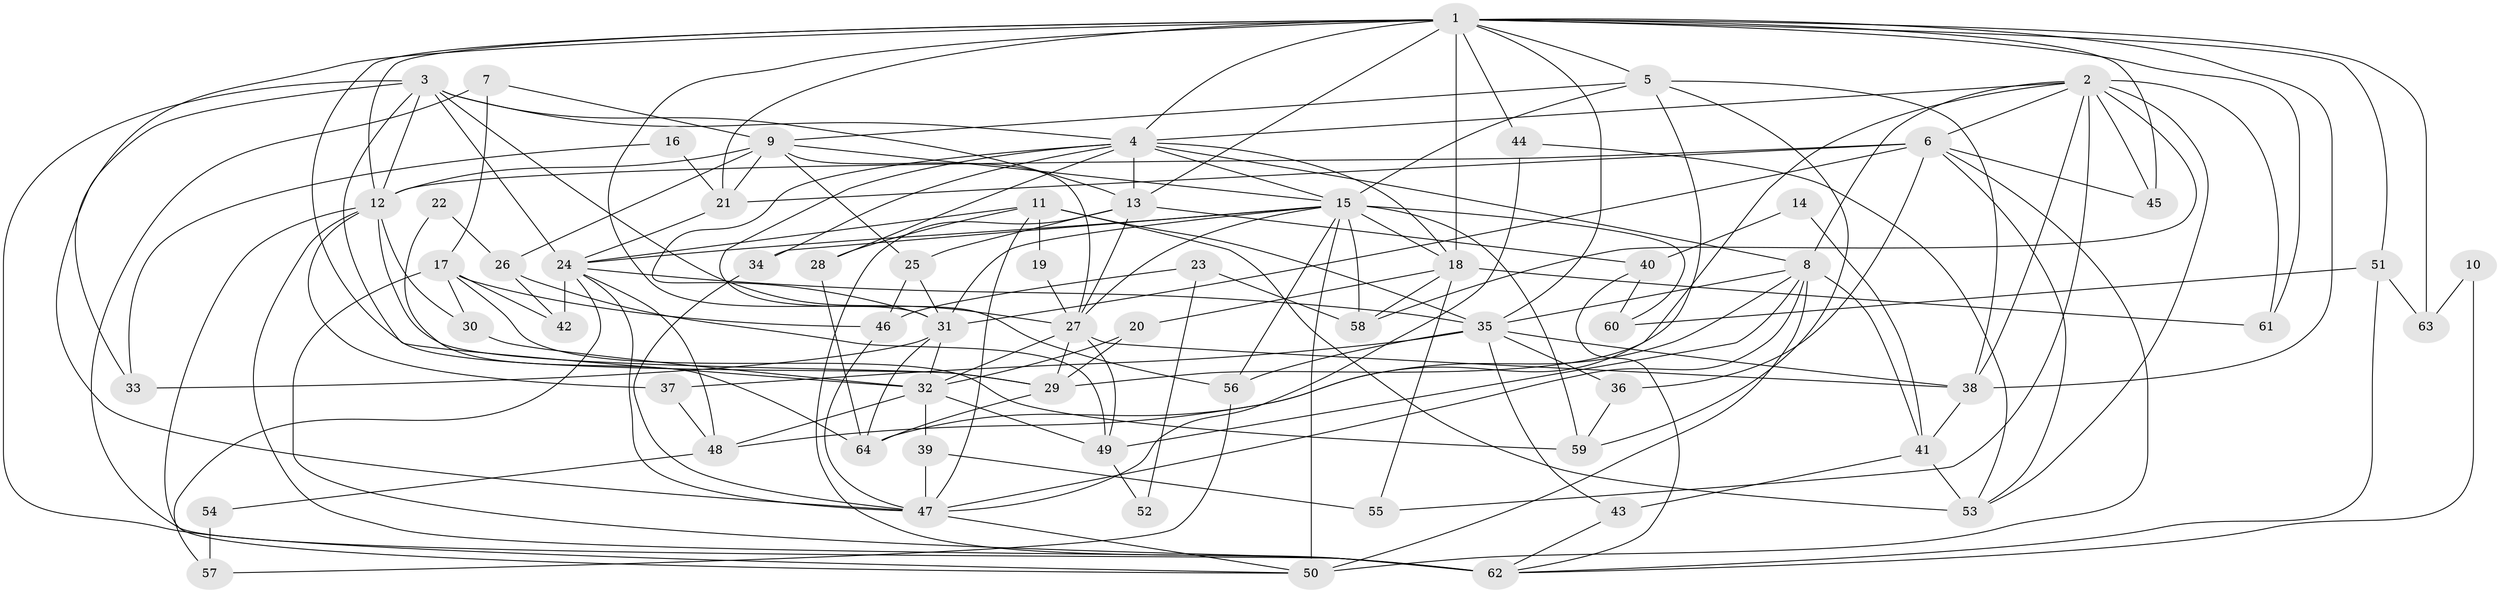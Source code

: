 // original degree distribution, {4: 0.2677165354330709, 3: 0.2992125984251969, 6: 0.11811023622047244, 2: 0.11811023622047244, 7: 0.023622047244094488, 5: 0.15748031496062992, 9: 0.007874015748031496, 8: 0.007874015748031496}
// Generated by graph-tools (version 1.1) at 2025/35/03/09/25 02:35:54]
// undirected, 64 vertices, 167 edges
graph export_dot {
graph [start="1"]
  node [color=gray90,style=filled];
  1;
  2;
  3;
  4;
  5;
  6;
  7;
  8;
  9;
  10;
  11;
  12;
  13;
  14;
  15;
  16;
  17;
  18;
  19;
  20;
  21;
  22;
  23;
  24;
  25;
  26;
  27;
  28;
  29;
  30;
  31;
  32;
  33;
  34;
  35;
  36;
  37;
  38;
  39;
  40;
  41;
  42;
  43;
  44;
  45;
  46;
  47;
  48;
  49;
  50;
  51;
  52;
  53;
  54;
  55;
  56;
  57;
  58;
  59;
  60;
  61;
  62;
  63;
  64;
  1 -- 4 [weight=1.0];
  1 -- 5 [weight=1.0];
  1 -- 12 [weight=1.0];
  1 -- 13 [weight=1.0];
  1 -- 18 [weight=2.0];
  1 -- 21 [weight=1.0];
  1 -- 29 [weight=1.0];
  1 -- 31 [weight=2.0];
  1 -- 33 [weight=1.0];
  1 -- 35 [weight=1.0];
  1 -- 38 [weight=1.0];
  1 -- 44 [weight=2.0];
  1 -- 45 [weight=1.0];
  1 -- 51 [weight=1.0];
  1 -- 61 [weight=1.0];
  1 -- 63 [weight=1.0];
  2 -- 4 [weight=1.0];
  2 -- 6 [weight=2.0];
  2 -- 8 [weight=1.0];
  2 -- 29 [weight=1.0];
  2 -- 38 [weight=1.0];
  2 -- 45 [weight=1.0];
  2 -- 53 [weight=1.0];
  2 -- 55 [weight=1.0];
  2 -- 58 [weight=2.0];
  2 -- 61 [weight=1.0];
  3 -- 4 [weight=1.0];
  3 -- 12 [weight=1.0];
  3 -- 13 [weight=1.0];
  3 -- 24 [weight=1.0];
  3 -- 27 [weight=2.0];
  3 -- 32 [weight=1.0];
  3 -- 47 [weight=1.0];
  3 -- 50 [weight=1.0];
  4 -- 8 [weight=1.0];
  4 -- 13 [weight=1.0];
  4 -- 15 [weight=1.0];
  4 -- 18 [weight=1.0];
  4 -- 28 [weight=1.0];
  4 -- 31 [weight=1.0];
  4 -- 34 [weight=1.0];
  4 -- 56 [weight=1.0];
  5 -- 9 [weight=1.0];
  5 -- 15 [weight=2.0];
  5 -- 38 [weight=1.0];
  5 -- 59 [weight=1.0];
  5 -- 64 [weight=1.0];
  6 -- 12 [weight=3.0];
  6 -- 21 [weight=1.0];
  6 -- 31 [weight=1.0];
  6 -- 36 [weight=1.0];
  6 -- 45 [weight=1.0];
  6 -- 50 [weight=2.0];
  6 -- 53 [weight=1.0];
  7 -- 9 [weight=1.0];
  7 -- 17 [weight=2.0];
  7 -- 62 [weight=1.0];
  8 -- 35 [weight=1.0];
  8 -- 41 [weight=1.0];
  8 -- 47 [weight=1.0];
  8 -- 48 [weight=1.0];
  8 -- 49 [weight=1.0];
  8 -- 50 [weight=1.0];
  9 -- 12 [weight=2.0];
  9 -- 15 [weight=1.0];
  9 -- 21 [weight=1.0];
  9 -- 25 [weight=1.0];
  9 -- 26 [weight=1.0];
  9 -- 27 [weight=1.0];
  10 -- 62 [weight=1.0];
  10 -- 63 [weight=1.0];
  11 -- 19 [weight=1.0];
  11 -- 24 [weight=1.0];
  11 -- 28 [weight=1.0];
  11 -- 35 [weight=1.0];
  11 -- 47 [weight=1.0];
  11 -- 53 [weight=2.0];
  12 -- 29 [weight=1.0];
  12 -- 30 [weight=1.0];
  12 -- 37 [weight=2.0];
  12 -- 50 [weight=1.0];
  12 -- 62 [weight=1.0];
  13 -- 25 [weight=1.0];
  13 -- 27 [weight=1.0];
  13 -- 40 [weight=1.0];
  13 -- 62 [weight=1.0];
  14 -- 40 [weight=1.0];
  14 -- 41 [weight=1.0];
  15 -- 18 [weight=1.0];
  15 -- 24 [weight=1.0];
  15 -- 27 [weight=1.0];
  15 -- 31 [weight=1.0];
  15 -- 34 [weight=1.0];
  15 -- 50 [weight=3.0];
  15 -- 56 [weight=1.0];
  15 -- 58 [weight=1.0];
  15 -- 59 [weight=1.0];
  15 -- 60 [weight=1.0];
  16 -- 21 [weight=1.0];
  16 -- 33 [weight=1.0];
  17 -- 30 [weight=1.0];
  17 -- 42 [weight=1.0];
  17 -- 46 [weight=1.0];
  17 -- 59 [weight=1.0];
  17 -- 62 [weight=1.0];
  18 -- 20 [weight=3.0];
  18 -- 55 [weight=1.0];
  18 -- 58 [weight=1.0];
  18 -- 61 [weight=1.0];
  19 -- 27 [weight=1.0];
  20 -- 29 [weight=1.0];
  20 -- 32 [weight=1.0];
  21 -- 24 [weight=1.0];
  22 -- 26 [weight=1.0];
  22 -- 64 [weight=1.0];
  23 -- 46 [weight=1.0];
  23 -- 52 [weight=1.0];
  23 -- 58 [weight=1.0];
  24 -- 35 [weight=4.0];
  24 -- 42 [weight=1.0];
  24 -- 47 [weight=1.0];
  24 -- 48 [weight=1.0];
  24 -- 57 [weight=1.0];
  25 -- 31 [weight=1.0];
  25 -- 46 [weight=1.0];
  26 -- 42 [weight=1.0];
  26 -- 49 [weight=1.0];
  27 -- 29 [weight=1.0];
  27 -- 32 [weight=1.0];
  27 -- 38 [weight=1.0];
  27 -- 49 [weight=1.0];
  28 -- 64 [weight=1.0];
  29 -- 64 [weight=1.0];
  30 -- 32 [weight=1.0];
  31 -- 32 [weight=1.0];
  31 -- 33 [weight=1.0];
  31 -- 64 [weight=1.0];
  32 -- 39 [weight=1.0];
  32 -- 48 [weight=1.0];
  32 -- 49 [weight=1.0];
  34 -- 47 [weight=1.0];
  35 -- 36 [weight=1.0];
  35 -- 37 [weight=1.0];
  35 -- 38 [weight=1.0];
  35 -- 43 [weight=1.0];
  35 -- 56 [weight=1.0];
  36 -- 59 [weight=1.0];
  37 -- 48 [weight=1.0];
  38 -- 41 [weight=1.0];
  39 -- 47 [weight=1.0];
  39 -- 55 [weight=1.0];
  40 -- 60 [weight=1.0];
  40 -- 62 [weight=1.0];
  41 -- 43 [weight=1.0];
  41 -- 53 [weight=1.0];
  43 -- 62 [weight=1.0];
  44 -- 47 [weight=1.0];
  44 -- 53 [weight=1.0];
  46 -- 47 [weight=1.0];
  47 -- 50 [weight=1.0];
  48 -- 54 [weight=1.0];
  49 -- 52 [weight=1.0];
  51 -- 60 [weight=1.0];
  51 -- 62 [weight=1.0];
  51 -- 63 [weight=1.0];
  54 -- 57 [weight=1.0];
  56 -- 57 [weight=1.0];
}
